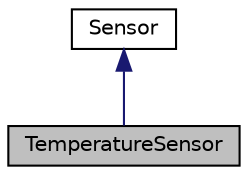 digraph "TemperatureSensor"
{
 // LATEX_PDF_SIZE
  edge [fontname="Helvetica",fontsize="10",labelfontname="Helvetica",labelfontsize="10"];
  node [fontname="Helvetica",fontsize="10",shape=record];
  Node1 [label="TemperatureSensor",height=0.2,width=0.4,color="black", fillcolor="grey75", style="filled", fontcolor="black",tooltip="The TemperatureSensor class is a concrete subject in the Observer pattern."];
  Node2 -> Node1 [dir="back",color="midnightblue",fontsize="10",style="solid"];
  Node2 [label="Sensor",height=0.2,width=0.4,color="black", fillcolor="white", style="filled",URL="$classSensor.html",tooltip="Abstract Subject class in the Observer pattern."];
}
